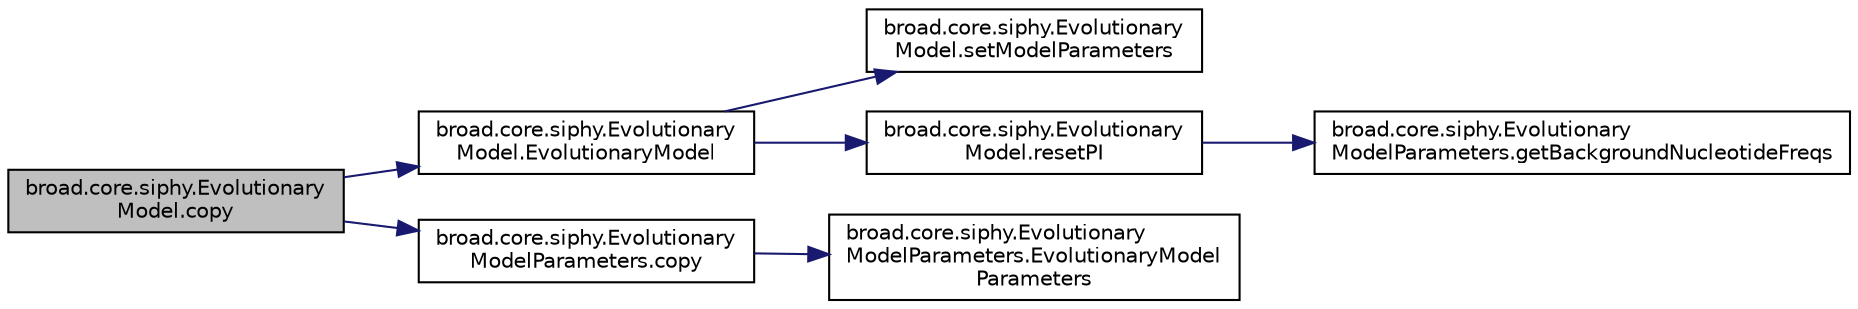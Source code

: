 digraph "broad.core.siphy.EvolutionaryModel.copy"
{
  edge [fontname="Helvetica",fontsize="10",labelfontname="Helvetica",labelfontsize="10"];
  node [fontname="Helvetica",fontsize="10",shape=record];
  rankdir="LR";
  Node1 [label="broad.core.siphy.Evolutionary\lModel.copy",height=0.2,width=0.4,color="black", fillcolor="grey75", style="filled" fontcolor="black"];
  Node1 -> Node2 [color="midnightblue",fontsize="10",style="solid"];
  Node2 [label="broad.core.siphy.Evolutionary\lModel.EvolutionaryModel",height=0.2,width=0.4,color="black", fillcolor="white", style="filled",URL="$classbroad_1_1core_1_1siphy_1_1_evolutionary_model.html#a996bd2f5c0af597d4aaddc6f3a3dfcbc"];
  Node2 -> Node3 [color="midnightblue",fontsize="10",style="solid"];
  Node3 [label="broad.core.siphy.Evolutionary\lModel.setModelParameters",height=0.2,width=0.4,color="black", fillcolor="white", style="filled",URL="$classbroad_1_1core_1_1siphy_1_1_evolutionary_model.html#ad33990a2042c4e252c1df0957a4d8692"];
  Node2 -> Node4 [color="midnightblue",fontsize="10",style="solid"];
  Node4 [label="broad.core.siphy.Evolutionary\lModel.resetPI",height=0.2,width=0.4,color="black", fillcolor="white", style="filled",URL="$classbroad_1_1core_1_1siphy_1_1_evolutionary_model.html#ac800e78776fd5e44c7f1ee0904358385"];
  Node4 -> Node5 [color="midnightblue",fontsize="10",style="solid"];
  Node5 [label="broad.core.siphy.Evolutionary\lModelParameters.getBackgroundNucleotideFreqs",height=0.2,width=0.4,color="black", fillcolor="white", style="filled",URL="$classbroad_1_1core_1_1siphy_1_1_evolutionary_model_parameters.html#a94dcc6d7e8cf0e6c79b209d881d2f07a"];
  Node1 -> Node6 [color="midnightblue",fontsize="10",style="solid"];
  Node6 [label="broad.core.siphy.Evolutionary\lModelParameters.copy",height=0.2,width=0.4,color="black", fillcolor="white", style="filled",URL="$classbroad_1_1core_1_1siphy_1_1_evolutionary_model_parameters.html#a0734fcf5d3102b10ade0f7faf0f12177"];
  Node6 -> Node7 [color="midnightblue",fontsize="10",style="solid"];
  Node7 [label="broad.core.siphy.Evolutionary\lModelParameters.EvolutionaryModel\lParameters",height=0.2,width=0.4,color="black", fillcolor="white", style="filled",URL="$classbroad_1_1core_1_1siphy_1_1_evolutionary_model_parameters.html#ae7f0f1f0521a0bee0f33fe83f76bf7ea"];
}
